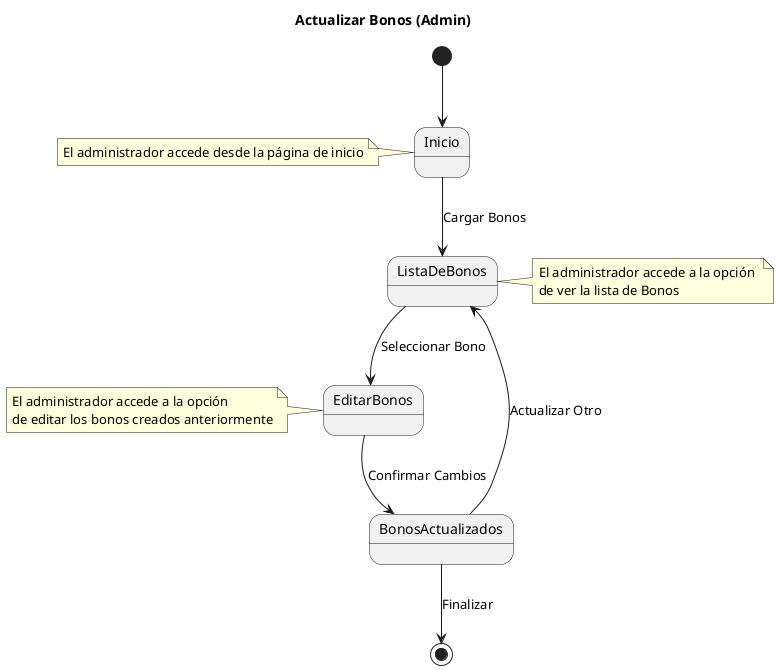 @startuml
title Actualizar Bonos (Admin)



[*] --> Inicio
note left of Inicio
 El administrador accede desde la página de inicio
endnote

Inicio --> ListaDeBonos : Cargar Bonos

ListaDeBonos --> EditarBonos : Seleccionar Bono
note right of ListaDeBonos 
 El administrador accede a la opción 
 de ver la lista de Bonos
endnote

EditarBonos --> BonosActualizados : Confirmar Cambios
note left of EditarBonos 
 El administrador accede a la opción 
 de editar los bonos creados anteriormente
endnote


BonosActualizados --> ListaDeBonos : Actualizar Otro
BonosActualizados --> [*] : Finalizar

@enduml
